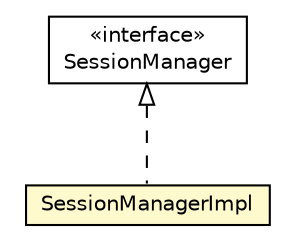 #!/usr/local/bin/dot
#
# Class diagram 
# Generated by UMLGraph version R5_6-24-gf6e263 (http://www.umlgraph.org/)
#

digraph G {
	edge [fontname="Helvetica",fontsize=10,labelfontname="Helvetica",labelfontsize=10];
	node [fontname="Helvetica",fontsize=10,shape=plaintext];
	nodesep=0.25;
	ranksep=0.5;
	// org.universAAL.security.session.manager.SessionManager
	c7296758 [label=<<table title="org.universAAL.security.session.manager.SessionManager" border="0" cellborder="1" cellspacing="0" cellpadding="2" port="p" href="../SessionManager.html">
		<tr><td><table border="0" cellspacing="0" cellpadding="1">
<tr><td align="center" balign="center"> &#171;interface&#187; </td></tr>
<tr><td align="center" balign="center"> SessionManager </td></tr>
		</table></td></tr>
		</table>>, URL="../SessionManager.html", fontname="Helvetica", fontcolor="black", fontsize=10.0];
	// org.universAAL.security.session.manager.impl.SessionManagerImpl
	c7296761 [label=<<table title="org.universAAL.security.session.manager.impl.SessionManagerImpl" border="0" cellborder="1" cellspacing="0" cellpadding="2" port="p" bgcolor="lemonChiffon" href="./SessionManagerImpl.html">
		<tr><td><table border="0" cellspacing="0" cellpadding="1">
<tr><td align="center" balign="center"> SessionManagerImpl </td></tr>
		</table></td></tr>
		</table>>, URL="./SessionManagerImpl.html", fontname="Helvetica", fontcolor="black", fontsize=10.0];
	//org.universAAL.security.session.manager.impl.SessionManagerImpl implements org.universAAL.security.session.manager.SessionManager
	c7296758:p -> c7296761:p [dir=back,arrowtail=empty,style=dashed];
}

